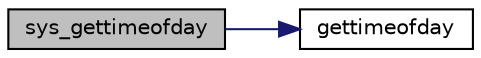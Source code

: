 digraph "sys_gettimeofday"
{
 // LATEX_PDF_SIZE
  edge [fontname="Helvetica",fontsize="10",labelfontname="Helvetica",labelfontsize="10"];
  node [fontname="Helvetica",fontsize="10",shape=record];
  rankdir="LR";
  Node1 [label="sys_gettimeofday",height=0.2,width=0.4,color="black", fillcolor="grey75", style="filled", fontcolor="black",tooltip=" "];
  Node1 -> Node2 [color="midnightblue",fontsize="10",style="solid",fontname="Helvetica"];
  Node2 [label="gettimeofday",height=0.2,width=0.4,color="black", fillcolor="white", style="filled",URL="$time_8h.html#adf30830f5265e55035171c301eb9c3fb",tooltip=" "];
}
